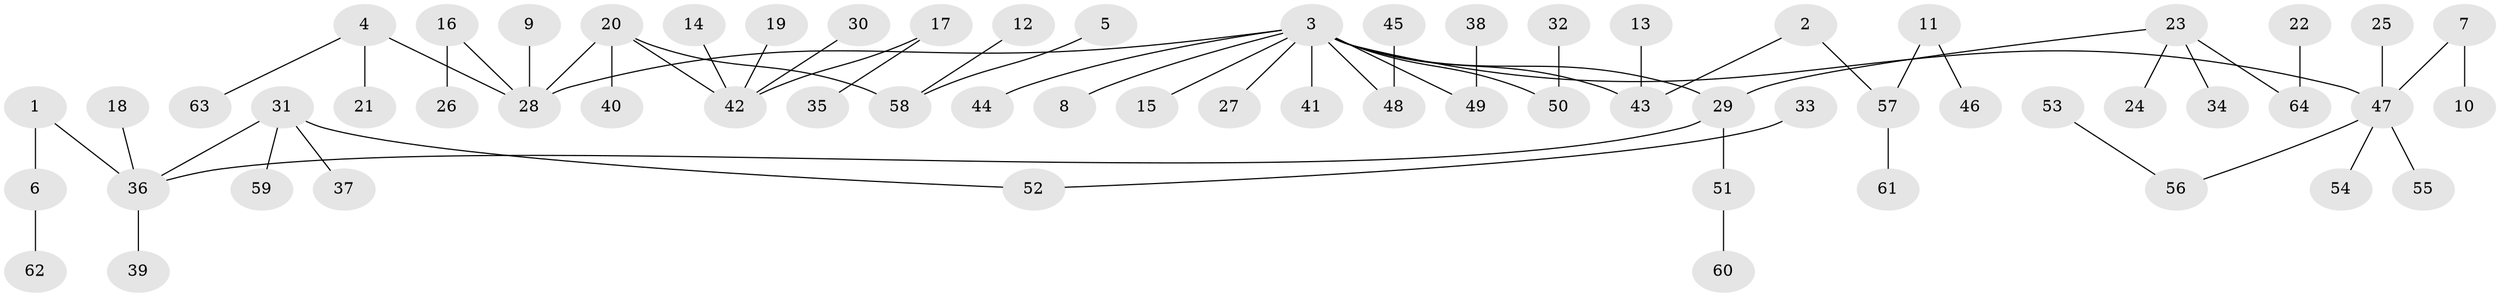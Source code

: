 // original degree distribution, {2: 0.2755905511811024, 6: 0.015748031496062992, 5: 0.03937007874015748, 3: 0.11023622047244094, 9: 0.007874015748031496, 4: 0.031496062992125984, 7: 0.015748031496062992, 1: 0.5039370078740157}
// Generated by graph-tools (version 1.1) at 2025/50/03/09/25 03:50:15]
// undirected, 64 vertices, 63 edges
graph export_dot {
graph [start="1"]
  node [color=gray90,style=filled];
  1;
  2;
  3;
  4;
  5;
  6;
  7;
  8;
  9;
  10;
  11;
  12;
  13;
  14;
  15;
  16;
  17;
  18;
  19;
  20;
  21;
  22;
  23;
  24;
  25;
  26;
  27;
  28;
  29;
  30;
  31;
  32;
  33;
  34;
  35;
  36;
  37;
  38;
  39;
  40;
  41;
  42;
  43;
  44;
  45;
  46;
  47;
  48;
  49;
  50;
  51;
  52;
  53;
  54;
  55;
  56;
  57;
  58;
  59;
  60;
  61;
  62;
  63;
  64;
  1 -- 6 [weight=1.0];
  1 -- 36 [weight=1.0];
  2 -- 43 [weight=1.0];
  2 -- 57 [weight=1.0];
  3 -- 8 [weight=1.0];
  3 -- 15 [weight=1.0];
  3 -- 27 [weight=1.0];
  3 -- 28 [weight=1.0];
  3 -- 29 [weight=1.0];
  3 -- 41 [weight=1.0];
  3 -- 43 [weight=1.0];
  3 -- 44 [weight=1.0];
  3 -- 47 [weight=1.0];
  3 -- 48 [weight=1.0];
  3 -- 49 [weight=1.0];
  3 -- 50 [weight=1.0];
  4 -- 21 [weight=1.0];
  4 -- 28 [weight=1.0];
  4 -- 63 [weight=1.0];
  5 -- 58 [weight=1.0];
  6 -- 62 [weight=1.0];
  7 -- 10 [weight=1.0];
  7 -- 47 [weight=1.0];
  9 -- 28 [weight=1.0];
  11 -- 46 [weight=1.0];
  11 -- 57 [weight=1.0];
  12 -- 58 [weight=1.0];
  13 -- 43 [weight=1.0];
  14 -- 42 [weight=1.0];
  16 -- 26 [weight=1.0];
  16 -- 28 [weight=1.0];
  17 -- 35 [weight=1.0];
  17 -- 42 [weight=1.0];
  18 -- 36 [weight=1.0];
  19 -- 42 [weight=1.0];
  20 -- 28 [weight=1.0];
  20 -- 40 [weight=1.0];
  20 -- 42 [weight=1.0];
  20 -- 58 [weight=1.0];
  22 -- 64 [weight=1.0];
  23 -- 24 [weight=1.0];
  23 -- 29 [weight=1.0];
  23 -- 34 [weight=1.0];
  23 -- 64 [weight=1.0];
  25 -- 47 [weight=1.0];
  29 -- 36 [weight=1.0];
  29 -- 51 [weight=1.0];
  30 -- 42 [weight=1.0];
  31 -- 36 [weight=1.0];
  31 -- 37 [weight=1.0];
  31 -- 52 [weight=1.0];
  31 -- 59 [weight=1.0];
  32 -- 50 [weight=1.0];
  33 -- 52 [weight=1.0];
  36 -- 39 [weight=1.0];
  38 -- 49 [weight=1.0];
  45 -- 48 [weight=1.0];
  47 -- 54 [weight=1.0];
  47 -- 55 [weight=1.0];
  47 -- 56 [weight=1.0];
  51 -- 60 [weight=1.0];
  53 -- 56 [weight=1.0];
  57 -- 61 [weight=1.0];
}
